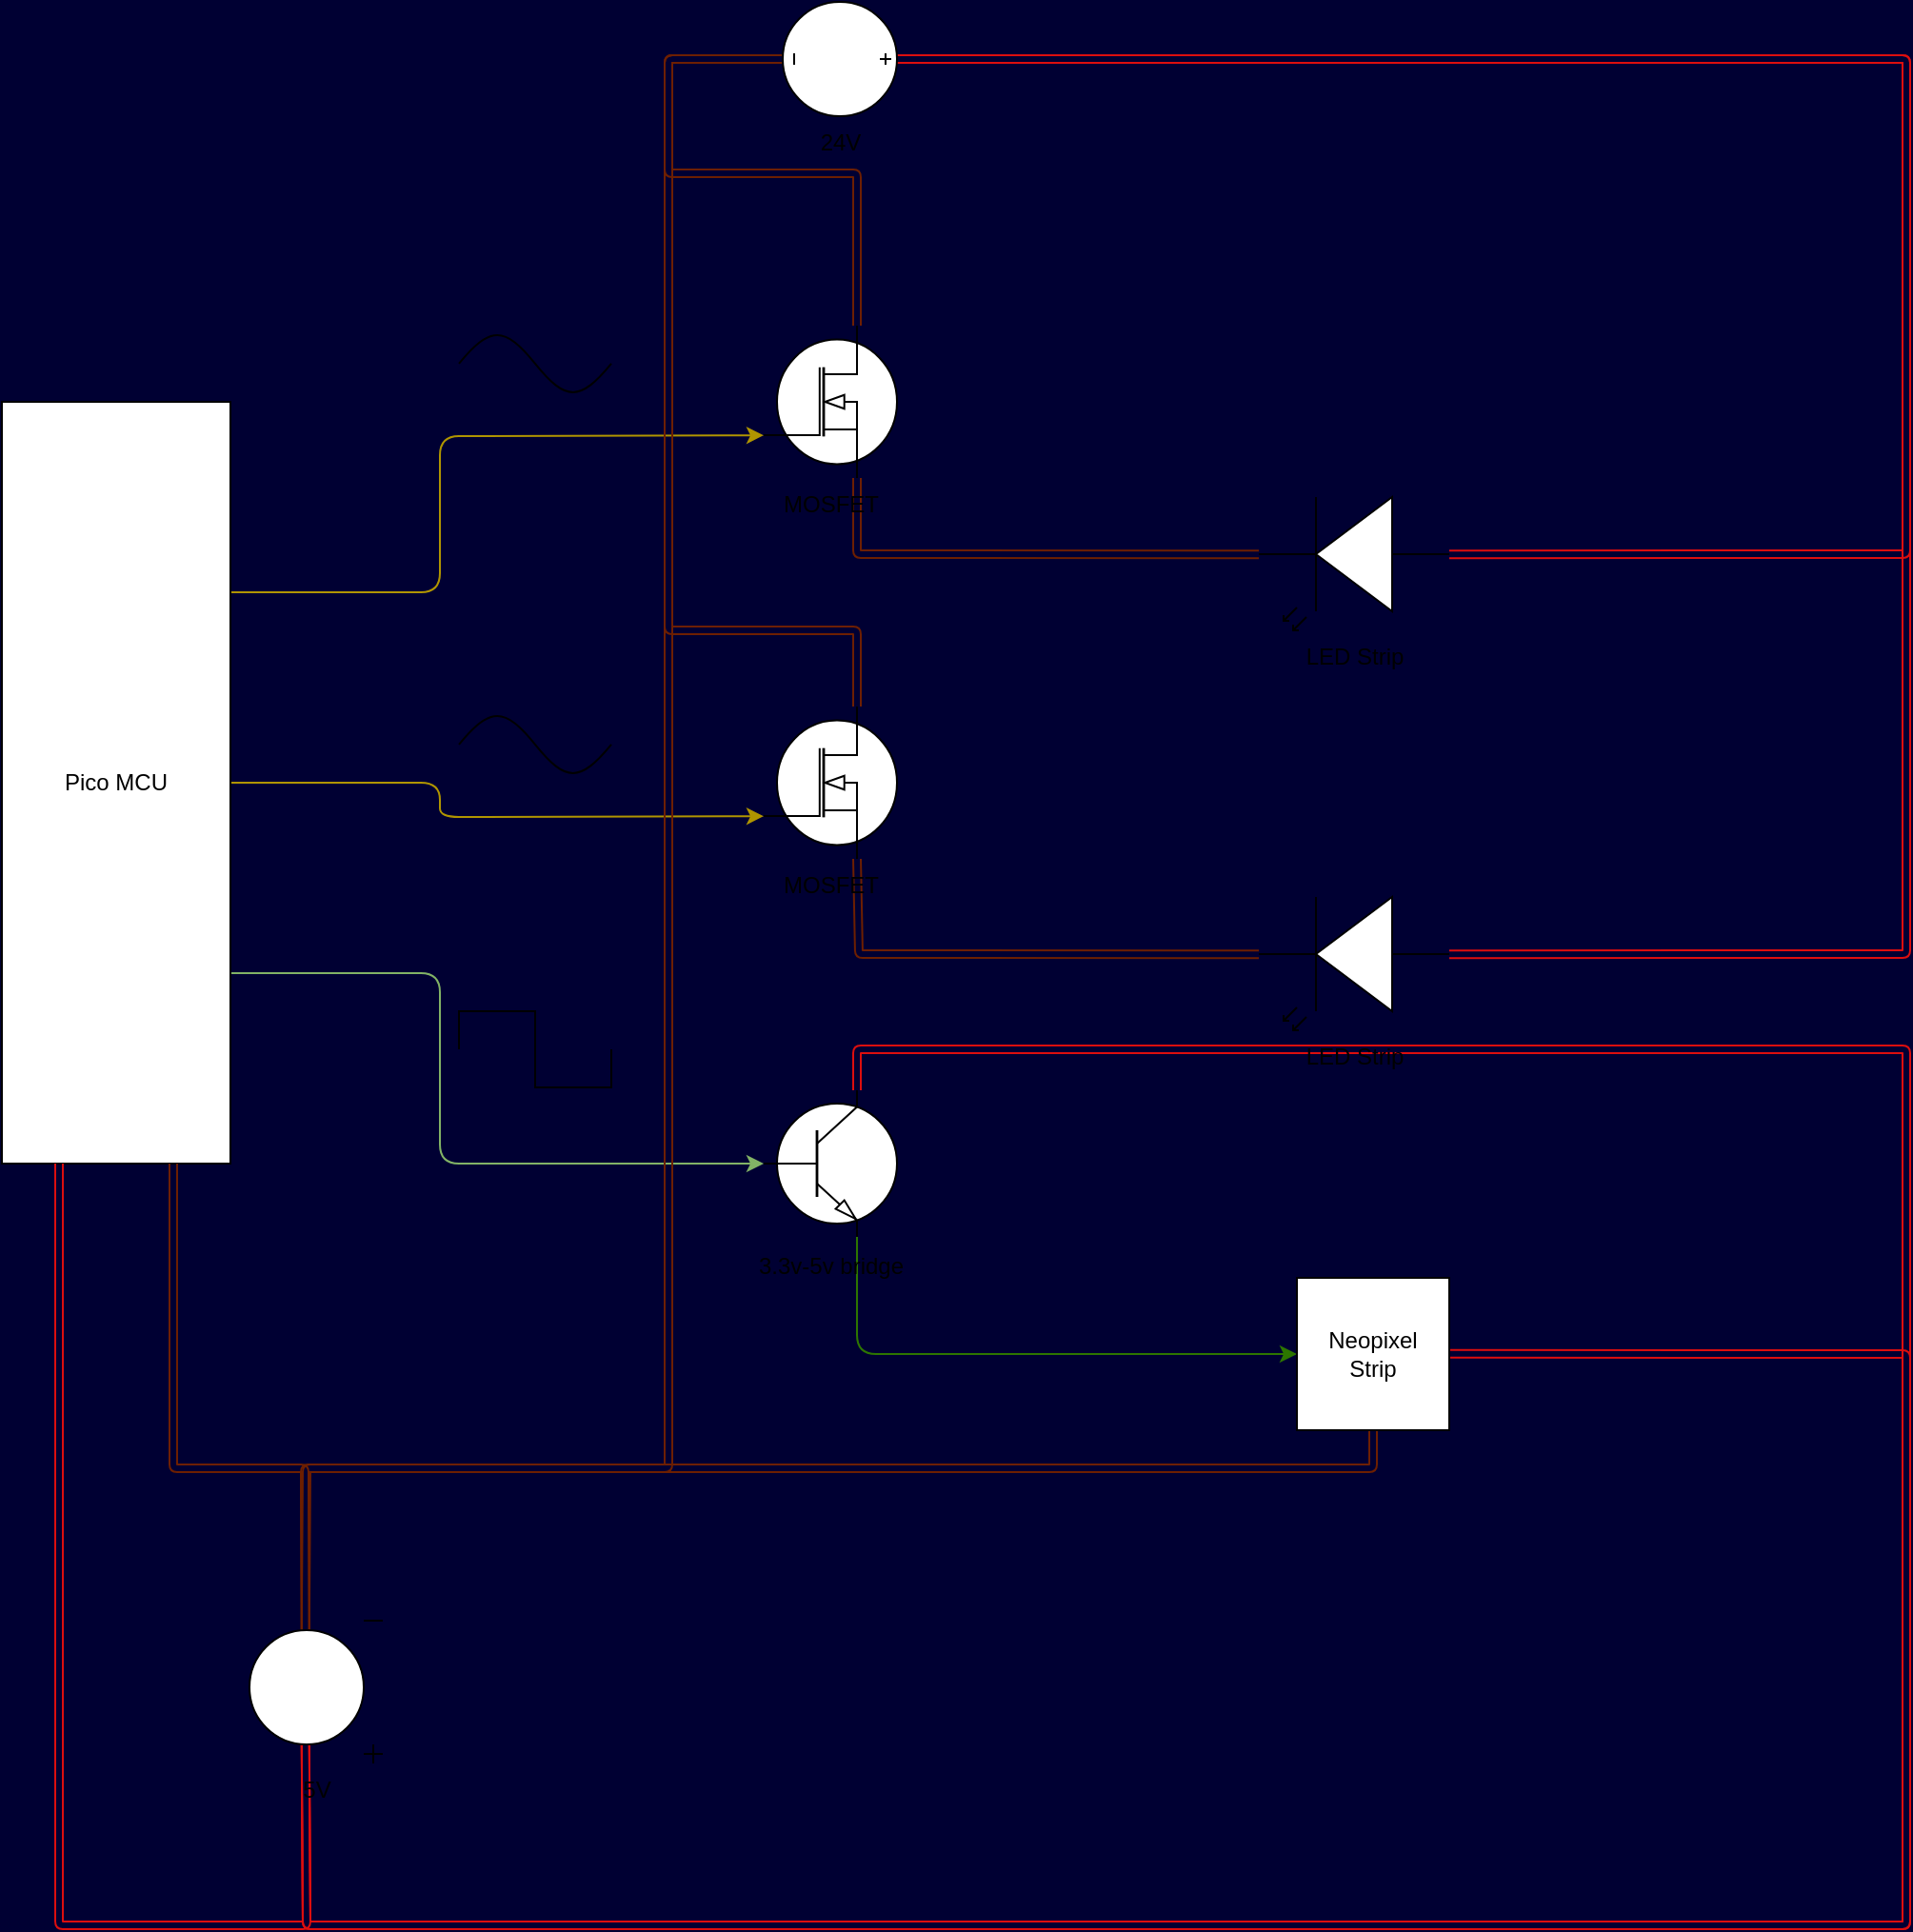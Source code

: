 <mxfile>
    <diagram id="4y8ltg1i6fxHchMXhOm0" name="Page-1">
        <mxGraphModel dx="1391" dy="2041" grid="1" gridSize="10" guides="1" tooltips="1" connect="1" arrows="1" fold="1" page="1" pageScale="1" pageWidth="850" pageHeight="1100" background="#000033" math="0" shadow="0">
            <root>
                <mxCell id="0"/>
                <mxCell id="1" parent="0"/>
                <mxCell id="6" style="edgeStyle=none;html=1;entryX=0;entryY=0.72;entryDx=0;entryDy=0;entryPerimeter=0;exitX=1;exitY=0.25;exitDx=0;exitDy=0;fillColor=#e3c800;strokeColor=#B09500;" edge="1" parent="1" source="2" target="3">
                    <mxGeometry relative="1" as="geometry">
                        <Array as="points">
                            <mxPoint x="310" y="180"/>
                            <mxPoint x="310" y="98"/>
                        </Array>
                    </mxGeometry>
                </mxCell>
                <mxCell id="7" style="edgeStyle=none;html=1;entryX=0;entryY=0.72;entryDx=0;entryDy=0;entryPerimeter=0;fillColor=#e3c800;strokeColor=#B09500;" edge="1" parent="1" source="2" target="4">
                    <mxGeometry relative="1" as="geometry">
                        <Array as="points">
                            <mxPoint x="310" y="280"/>
                            <mxPoint x="310" y="298"/>
                        </Array>
                    </mxGeometry>
                </mxCell>
                <mxCell id="8" style="edgeStyle=none;html=1;exitX=1;exitY=0.75;exitDx=0;exitDy=0;entryX=0;entryY=0.5;entryDx=0;entryDy=0;entryPerimeter=0;fillColor=#d5e8d4;strokeColor=#82b366;" edge="1" parent="1" source="2" target="5">
                    <mxGeometry relative="1" as="geometry">
                        <Array as="points">
                            <mxPoint x="310" y="380"/>
                            <mxPoint x="310" y="480"/>
                        </Array>
                    </mxGeometry>
                </mxCell>
                <mxCell id="2" value="Pico MCU" style="rounded=0;whiteSpace=wrap;html=1;" vertex="1" parent="1">
                    <mxGeometry x="80" y="80" width="120" height="400" as="geometry"/>
                </mxCell>
                <mxCell id="11" style="edgeStyle=none;html=1;exitX=0.7;exitY=1;exitDx=0;exitDy=0;exitPerimeter=0;fillColor=#a0522d;strokeColor=#6D1F00;shape=link;entryX=1;entryY=0.57;entryDx=0;entryDy=0;entryPerimeter=0;" edge="1" parent="1" source="3" target="28">
                    <mxGeometry relative="1" as="geometry">
                        <mxPoint x="640" y="160" as="targetPoint"/>
                        <Array as="points">
                            <mxPoint x="529" y="160"/>
                        </Array>
                    </mxGeometry>
                </mxCell>
                <mxCell id="3" value="MOSFET" style="verticalLabelPosition=bottom;shadow=0;dashed=0;align=center;html=1;verticalAlign=top;shape=mxgraph.electrical.mosfets1.n-channel_mosfet_1;" vertex="1" parent="1">
                    <mxGeometry x="480" y="40" width="70" height="80" as="geometry"/>
                </mxCell>
                <mxCell id="13" style="edgeStyle=none;html=1;exitX=0.7;exitY=1;exitDx=0;exitDy=0;exitPerimeter=0;strokeColor=#6D1F00;fillColor=#a0522d;shape=link;entryX=1;entryY=0.57;entryDx=0;entryDy=0;entryPerimeter=0;" edge="1" parent="1" source="4" target="27">
                    <mxGeometry relative="1" as="geometry">
                        <mxPoint x="700" y="360" as="targetPoint"/>
                        <Array as="points">
                            <mxPoint x="530" y="370"/>
                        </Array>
                    </mxGeometry>
                </mxCell>
                <mxCell id="4" value="MOSFET" style="verticalLabelPosition=bottom;shadow=0;dashed=0;align=center;html=1;verticalAlign=top;shape=mxgraph.electrical.mosfets1.n-channel_mosfet_1;" vertex="1" parent="1">
                    <mxGeometry x="480" y="240" width="70" height="80" as="geometry"/>
                </mxCell>
                <mxCell id="14" style="edgeStyle=none;html=1;exitX=0.7;exitY=1;exitDx=0;exitDy=0;exitPerimeter=0;strokeColor=#2D7600;fillColor=#60a917;entryX=0;entryY=0.5;entryDx=0;entryDy=0;" edge="1" parent="1" source="5" target="38">
                    <mxGeometry relative="1" as="geometry">
                        <mxPoint x="740" y="575" as="targetPoint"/>
                        <Array as="points">
                            <mxPoint x="529" y="580"/>
                        </Array>
                    </mxGeometry>
                </mxCell>
                <mxCell id="5" value="3.3v-5v bridge" style="verticalLabelPosition=bottom;shadow=0;dashed=0;align=center;html=1;verticalAlign=top;shape=mxgraph.electrical.transistors.npn_transistor_1;" vertex="1" parent="1">
                    <mxGeometry x="480" y="440" width="70" height="80" as="geometry"/>
                </mxCell>
                <mxCell id="10" style="edgeStyle=none;html=1;entryX=0.7;entryY=0;entryDx=0;entryDy=0;entryPerimeter=0;fillColor=#a0522d;strokeColor=#6D1F00;shape=link;" edge="1" parent="1" source="9" target="3">
                    <mxGeometry relative="1" as="geometry">
                        <Array as="points">
                            <mxPoint x="430" y="-100"/>
                            <mxPoint x="430" y="-40"/>
                            <mxPoint x="529" y="-40"/>
                        </Array>
                    </mxGeometry>
                </mxCell>
                <mxCell id="12" style="edgeStyle=none;html=1;entryX=0.7;entryY=0;entryDx=0;entryDy=0;entryPerimeter=0;fillColor=#a0522d;strokeColor=#6D1F00;shape=link;" edge="1" parent="1" source="9" target="4">
                    <mxGeometry relative="1" as="geometry">
                        <Array as="points">
                            <mxPoint x="430" y="-100"/>
                            <mxPoint x="430" y="200"/>
                            <mxPoint x="529" y="200"/>
                        </Array>
                    </mxGeometry>
                </mxCell>
                <mxCell id="17" style="edgeStyle=none;html=1;strokeColor=#dd0e0e;shape=link;entryX=0;entryY=0.57;entryDx=0;entryDy=0;entryPerimeter=0;" edge="1" parent="1" source="9" target="28">
                    <mxGeometry relative="1" as="geometry">
                        <mxPoint x="720" y="400" as="targetPoint"/>
                        <Array as="points">
                            <mxPoint x="720" y="-100"/>
                            <mxPoint x="1080" y="-100"/>
                            <mxPoint x="1080" y="40"/>
                            <mxPoint x="1080" y="160"/>
                        </Array>
                    </mxGeometry>
                </mxCell>
                <mxCell id="18" style="edgeStyle=none;html=1;strokeColor=#6D1F00;fillColor=#a0522d;shape=link;entryX=0.58;entryY=0.935;entryDx=0;entryDy=0;entryPerimeter=0;" edge="1" parent="1" source="9" target="15">
                    <mxGeometry relative="1" as="geometry">
                        <mxPoint x="430" y="560" as="targetPoint"/>
                        <Array as="points">
                            <mxPoint x="430" y="-100"/>
                            <mxPoint x="430" y="640"/>
                            <mxPoint x="239" y="640"/>
                        </Array>
                    </mxGeometry>
                </mxCell>
                <mxCell id="31" style="edgeStyle=none;shape=link;html=1;exitX=0.5;exitY=0;exitDx=0;exitDy=0;exitPerimeter=0;entryX=0;entryY=0.57;entryDx=0;entryDy=0;entryPerimeter=0;strokeColor=#dd0e0e;" edge="1" parent="1" source="9" target="27">
                    <mxGeometry relative="1" as="geometry">
                        <Array as="points">
                            <mxPoint x="720" y="-100"/>
                            <mxPoint x="1080" y="-100"/>
                            <mxPoint x="1080" y="240"/>
                            <mxPoint x="1080" y="370"/>
                        </Array>
                    </mxGeometry>
                </mxCell>
                <mxCell id="9" value="24V" style="pointerEvents=1;verticalLabelPosition=bottom;shadow=0;dashed=0;align=center;html=1;verticalAlign=top;shape=mxgraph.electrical.signal_sources.source;aspect=fixed;points=[[0.5,0,0],[1,0.5,0],[0.5,1,0],[0,0.5,0]];elSignalType=dc3;direction=south;" vertex="1" parent="1">
                    <mxGeometry x="490" y="-130" width="60" height="60" as="geometry"/>
                </mxCell>
                <mxCell id="16" style="edgeStyle=none;html=1;entryX=0.7;entryY=0;entryDx=0;entryDy=0;entryPerimeter=0;strokeColor=#dd0e0e;shape=link;exitX=0.58;exitY=0.135;exitDx=0;exitDy=0;exitPerimeter=0;" edge="1" parent="1" source="15" target="5">
                    <mxGeometry relative="1" as="geometry">
                        <Array as="points">
                            <mxPoint x="240" y="880"/>
                            <mxPoint x="1080" y="880"/>
                            <mxPoint x="1080" y="758"/>
                            <mxPoint x="1080" y="580"/>
                            <mxPoint x="1080" y="420"/>
                            <mxPoint x="700" y="420"/>
                            <mxPoint x="529" y="420"/>
                        </Array>
                    </mxGeometry>
                </mxCell>
                <mxCell id="19" style="edgeStyle=none;html=1;exitX=0.58;exitY=0.935;exitDx=0;exitDy=0;exitPerimeter=0;strokeColor=#6D1F00;fillColor=#a0522d;shape=link;entryX=0.5;entryY=1;entryDx=0;entryDy=0;" edge="1" parent="1" source="15" target="38">
                    <mxGeometry relative="1" as="geometry">
                        <mxPoint x="430" y="640" as="targetPoint"/>
                        <Array as="points">
                            <mxPoint x="240" y="640"/>
                            <mxPoint x="800" y="640"/>
                        </Array>
                    </mxGeometry>
                </mxCell>
                <mxCell id="24" style="edgeStyle=none;shape=link;html=1;entryX=0.25;entryY=1;entryDx=0;entryDy=0;strokeColor=#dd0e0e;exitX=0.58;exitY=0.135;exitDx=0;exitDy=0;exitPerimeter=0;" edge="1" parent="1" source="15" target="2">
                    <mxGeometry relative="1" as="geometry">
                        <mxPoint x="280" y="760" as="sourcePoint"/>
                        <Array as="points">
                            <mxPoint x="240" y="880"/>
                            <mxPoint x="110" y="880"/>
                        </Array>
                    </mxGeometry>
                </mxCell>
                <mxCell id="25" style="edgeStyle=none;shape=link;html=1;exitX=0.58;exitY=0.935;exitDx=0;exitDy=0;exitPerimeter=0;entryX=0.75;entryY=1;entryDx=0;entryDy=0;strokeColor=#6D1F00;fillColor=#a0522d;" edge="1" parent="1" source="15" target="2">
                    <mxGeometry relative="1" as="geometry">
                        <Array as="points">
                            <mxPoint x="239" y="640"/>
                            <mxPoint x="170" y="640"/>
                        </Array>
                    </mxGeometry>
                </mxCell>
                <mxCell id="35" style="edgeStyle=none;shape=link;html=1;strokeColor=#dd0e0e;entryX=1;entryY=0.57;entryDx=0;entryDy=0;entryPerimeter=0;exitX=0.58;exitY=0.135;exitDx=0;exitDy=0;exitPerimeter=0;" edge="1" parent="1" source="15">
                    <mxGeometry relative="1" as="geometry">
                        <mxPoint x="840" y="579.9" as="targetPoint"/>
                        <Array as="points">
                            <mxPoint x="240" y="880"/>
                            <mxPoint x="1080" y="880"/>
                            <mxPoint x="1080" y="580"/>
                        </Array>
                    </mxGeometry>
                </mxCell>
                <mxCell id="15" value="5V" style="pointerEvents=1;verticalLabelPosition=bottom;shadow=0;dashed=0;align=center;html=1;verticalAlign=top;shape=mxgraph.electrical.signal_sources.dc_source_1;direction=west;" vertex="1" parent="1">
                    <mxGeometry x="210" y="720" width="70" height="75" as="geometry"/>
                </mxCell>
                <mxCell id="27" value="LED Strip" style="verticalLabelPosition=bottom;shadow=0;dashed=0;align=center;html=1;verticalAlign=top;shape=mxgraph.electrical.opto_electronics.led_2;pointerEvents=1;direction=west;" vertex="1" parent="1">
                    <mxGeometry x="740" y="340" width="100" height="70" as="geometry"/>
                </mxCell>
                <mxCell id="28" value="LED Strip" style="verticalLabelPosition=bottom;shadow=0;dashed=0;align=center;html=1;verticalAlign=top;shape=mxgraph.electrical.opto_electronics.led_2;pointerEvents=1;direction=west;" vertex="1" parent="1">
                    <mxGeometry x="740" y="130.0" width="100" height="70" as="geometry"/>
                </mxCell>
                <mxCell id="30" value="" style="pointerEvents=1;verticalLabelPosition=bottom;shadow=0;dashed=0;align=center;html=1;verticalAlign=top;shape=mxgraph.electrical.waveforms.sine_wave;" vertex="1" parent="1">
                    <mxGeometry x="320" y="40" width="80" height="40" as="geometry"/>
                </mxCell>
                <mxCell id="36" value="" style="pointerEvents=1;verticalLabelPosition=bottom;shadow=0;dashed=0;align=center;html=1;verticalAlign=top;shape=mxgraph.electrical.waveforms.sine_wave;" vertex="1" parent="1">
                    <mxGeometry x="320" y="240" width="80" height="40" as="geometry"/>
                </mxCell>
                <mxCell id="37" value="" style="pointerEvents=1;verticalLabelPosition=bottom;shadow=0;dashed=0;align=center;html=1;verticalAlign=top;shape=mxgraph.electrical.waveforms.square_wave;" vertex="1" parent="1">
                    <mxGeometry x="320" y="400" width="80" height="40" as="geometry"/>
                </mxCell>
                <mxCell id="38" value="Neopixel&lt;br&gt;Strip" style="whiteSpace=wrap;html=1;aspect=fixed;" vertex="1" parent="1">
                    <mxGeometry x="760" y="540" width="80" height="80" as="geometry"/>
                </mxCell>
            </root>
        </mxGraphModel>
    </diagram>
</mxfile>